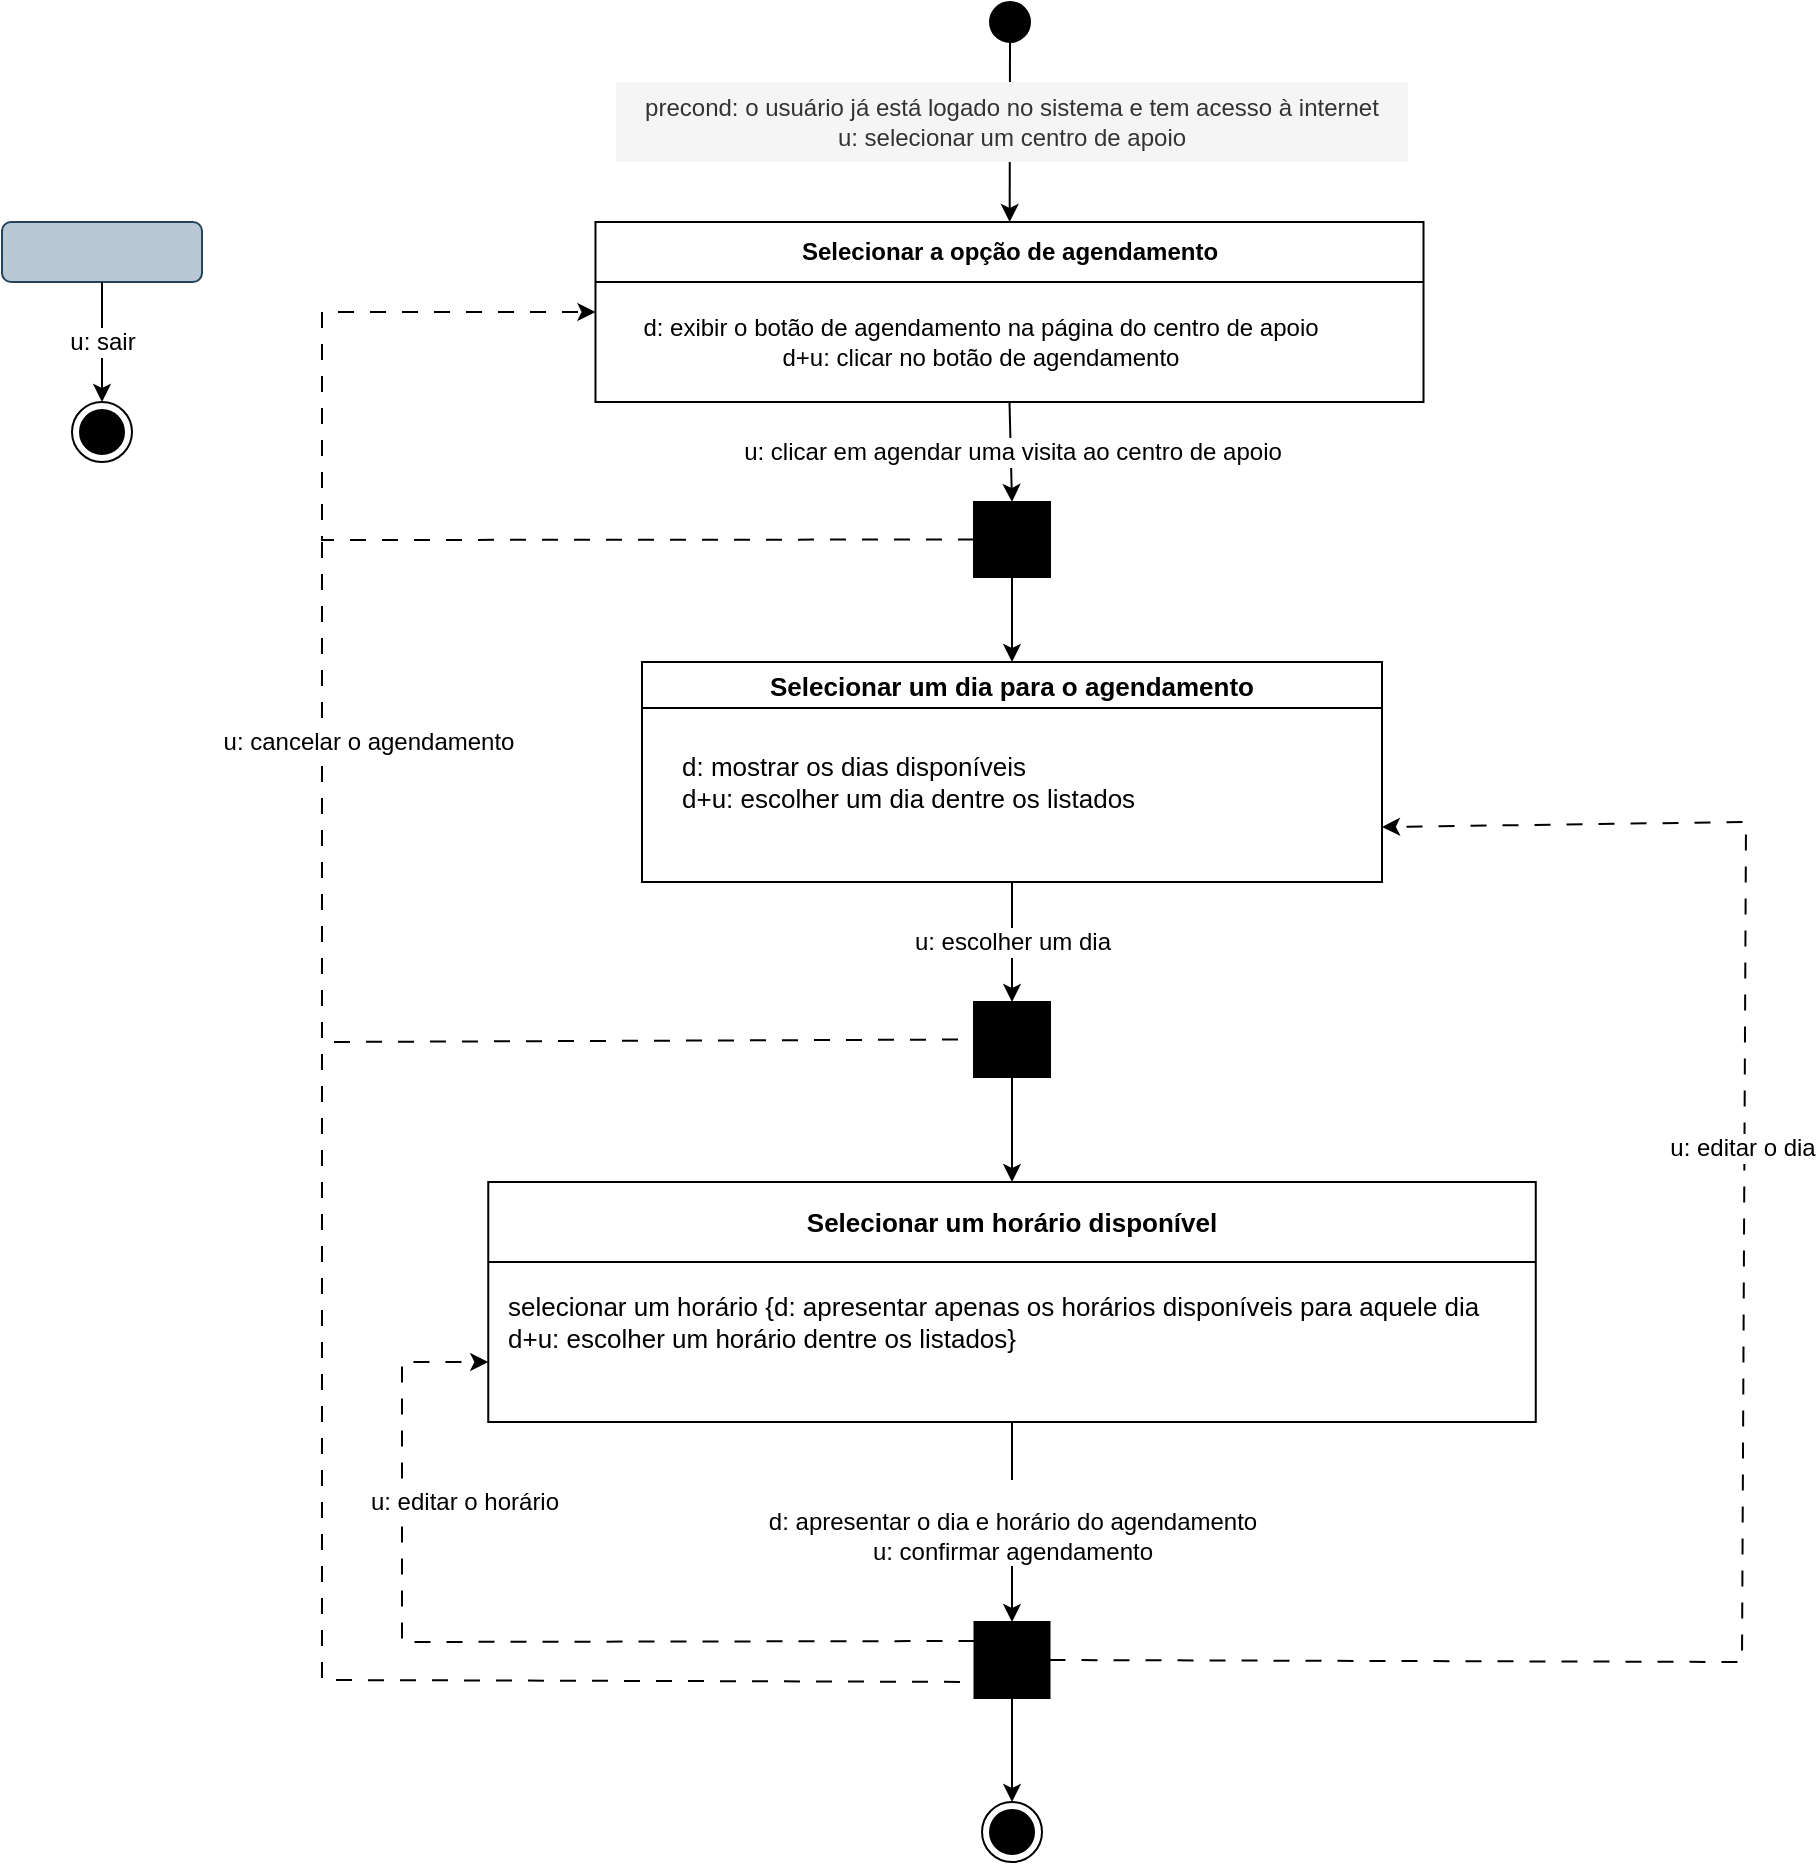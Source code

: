 <mxfile version="25.0.1">
  <diagram name="Página-1" id="4fPj8FKTWWKvgSlPfXeu">
    <mxGraphModel dx="1707" dy="1603" grid="1" gridSize="10" guides="1" tooltips="1" connect="1" arrows="1" fold="1" page="1" pageScale="1" pageWidth="827" pageHeight="1169" math="0" shadow="0">
      <root>
        <mxCell id="0" />
        <mxCell id="1" parent="0" />
        <mxCell id="tzBEl5uezkZAkphJzdvv-1" value="&lt;font style=&quot;font-size: 13px;&quot;&gt;Selecionar um dia para o agendamento&lt;/font&gt;" style="swimlane;whiteSpace=wrap;html=1;" parent="1" vertex="1">
          <mxGeometry x="240" y="220" width="370" height="110" as="geometry" />
        </mxCell>
        <mxCell id="tzBEl5uezkZAkphJzdvv-2" value="&lt;div&gt;&lt;font style=&quot;font-size: 13px;&quot;&gt;d: mostrar os dias disponíveis&lt;/font&gt;&lt;/div&gt;&lt;font style=&quot;font-size: 13px;&quot;&gt;d+u: escolher um dia dentre os listados&lt;/font&gt;" style="text;html=1;align=left;verticalAlign=middle;resizable=0;points=[];autosize=1;strokeColor=none;fillColor=none;rotation=0;" parent="tzBEl5uezkZAkphJzdvv-1" vertex="1">
          <mxGeometry x="18" y="40" width="250" height="40" as="geometry" />
        </mxCell>
        <mxCell id="tzBEl5uezkZAkphJzdvv-5" value="" style="ellipse;whiteSpace=wrap;html=1;aspect=fixed;fillColor=#000000;" parent="1" vertex="1">
          <mxGeometry x="414" y="-110" width="20" height="20" as="geometry" />
        </mxCell>
        <mxCell id="tzBEl5uezkZAkphJzdvv-16" value="" style="edgeStyle=orthogonalEdgeStyle;rounded=0;orthogonalLoop=1;jettySize=auto;html=1;entryX=0.5;entryY=0;entryDx=0;entryDy=0;" parent="1" source="tzBEl5uezkZAkphJzdvv-10" target="tzBEl5uezkZAkphJzdvv-19" edge="1">
          <mxGeometry relative="1" as="geometry">
            <mxPoint x="69.0" y="353.75" as="targetPoint" />
          </mxGeometry>
        </mxCell>
        <mxCell id="tzBEl5uezkZAkphJzdvv-10" value="" style="whiteSpace=wrap;html=1;fontStyle=1;startSize=23;fillColor=#000000;" parent="1" vertex="1">
          <mxGeometry x="406" y="390" width="38" height="37.5" as="geometry" />
        </mxCell>
        <mxCell id="tzBEl5uezkZAkphJzdvv-19" value="&lt;font style=&quot;font-size: 13px;&quot;&gt;Selecionar um horário disponível&lt;/font&gt;" style="swimlane;whiteSpace=wrap;html=1;startSize=40;" parent="1" vertex="1">
          <mxGeometry x="163.13" y="480" width="523.75" height="120" as="geometry" />
        </mxCell>
        <mxCell id="tzBEl5uezkZAkphJzdvv-34" value="&lt;div&gt;&lt;font style=&quot;font-size: 13px;&quot;&gt;selecionar um horário {d: apresentar apenas os horários disponíveis para aquele dia&lt;/font&gt;&lt;/div&gt;&lt;div&gt;&lt;font style=&quot;font-size: 13px;&quot;&gt;d+u: escolher um horário dentre os listados}&lt;/font&gt;&lt;/div&gt;" style="text;html=1;align=left;verticalAlign=middle;resizable=0;points=[];autosize=1;strokeColor=none;fillColor=none;" parent="tzBEl5uezkZAkphJzdvv-19" vertex="1">
          <mxGeometry x="7.5" y="50" width="510" height="40" as="geometry" />
        </mxCell>
        <mxCell id="tzBEl5uezkZAkphJzdvv-75" value="" style="endArrow=classic;html=1;rounded=0;dashed=1;dashPattern=8 8;exitX=0.25;exitY=1;exitDx=0;exitDy=0;entryX=0;entryY=0.75;entryDx=0;entryDy=0;" parent="1" source="tzBEl5uezkZAkphJzdvv-84" target="tzBEl5uezkZAkphJzdvv-19" edge="1">
          <mxGeometry relative="1" as="geometry">
            <mxPoint x="408.5" y="745" as="sourcePoint" />
            <mxPoint x="120" y="540" as="targetPoint" />
            <Array as="points">
              <mxPoint x="120" y="710" />
              <mxPoint x="120" y="570" />
            </Array>
          </mxGeometry>
        </mxCell>
        <mxCell id="tzBEl5uezkZAkphJzdvv-76" value="u: editar o horário" style="edgeLabel;resizable=0;html=1;;align=center;verticalAlign=middle;fontSize=12;" parent="tzBEl5uezkZAkphJzdvv-75" connectable="0" vertex="1">
          <mxGeometry relative="1" as="geometry">
            <mxPoint x="-21" y="-70" as="offset" />
          </mxGeometry>
        </mxCell>
        <mxCell id="tzBEl5uezkZAkphJzdvv-84" value="" style="whiteSpace=wrap;html=1;fontStyle=1;startSize=23;fillColor=#000000;direction=south;" parent="1" vertex="1">
          <mxGeometry x="406.25" y="700" width="37.5" height="38" as="geometry" />
        </mxCell>
        <mxCell id="tzBEl5uezkZAkphJzdvv-90" value="" style="endArrow=classic;html=1;rounded=0;exitX=0.5;exitY=1;exitDx=0;exitDy=0;" parent="1" source="tzBEl5uezkZAkphJzdvv-1" target="tzBEl5uezkZAkphJzdvv-10" edge="1">
          <mxGeometry relative="1" as="geometry">
            <mxPoint x="230" y="340" as="sourcePoint" />
            <mxPoint x="330" y="340" as="targetPoint" />
          </mxGeometry>
        </mxCell>
        <mxCell id="tzBEl5uezkZAkphJzdvv-91" value="u: escolher um dia" style="edgeLabel;resizable=0;html=1;;align=center;verticalAlign=middle;fontSize=12;" parent="tzBEl5uezkZAkphJzdvv-90" connectable="0" vertex="1">
          <mxGeometry relative="1" as="geometry" />
        </mxCell>
        <mxCell id="tzBEl5uezkZAkphJzdvv-92" value="" style="endArrow=classic;html=1;rounded=0;exitX=0.5;exitY=1;exitDx=0;exitDy=0;entryX=0;entryY=0.5;entryDx=0;entryDy=0;" parent="1" source="tzBEl5uezkZAkphJzdvv-19" target="tzBEl5uezkZAkphJzdvv-84" edge="1">
          <mxGeometry relative="1" as="geometry">
            <mxPoint x="230" y="540" as="sourcePoint" />
            <mxPoint x="330" y="540" as="targetPoint" />
          </mxGeometry>
        </mxCell>
        <mxCell id="tzBEl5uezkZAkphJzdvv-93" value="&lt;div&gt;&lt;br&gt;&lt;/div&gt;&lt;div&gt;&lt;div&gt;d: apresentar o dia e horário do agendamento&lt;/div&gt;u: confirmar agendamento&lt;/div&gt;" style="edgeLabel;resizable=0;html=1;;align=center;verticalAlign=middle;fontSize=12;" parent="tzBEl5uezkZAkphJzdvv-92" connectable="0" vertex="1">
          <mxGeometry relative="1" as="geometry" />
        </mxCell>
        <mxCell id="tzBEl5uezkZAkphJzdvv-95" value="" style="endArrow=classic;html=1;rounded=0;dashed=1;dashPattern=8 8;exitX=0.5;exitY=0;exitDx=0;exitDy=0;entryX=1;entryY=0.75;entryDx=0;entryDy=0;" parent="1" source="tzBEl5uezkZAkphJzdvv-84" target="tzBEl5uezkZAkphJzdvv-1" edge="1">
          <mxGeometry relative="1" as="geometry">
            <mxPoint x="380.0" y="709.0" as="sourcePoint" />
            <mxPoint x="746.25" y="530" as="targetPoint" />
            <Array as="points">
              <mxPoint x="790" y="720" />
              <mxPoint x="792" y="300" />
            </Array>
          </mxGeometry>
        </mxCell>
        <mxCell id="tzBEl5uezkZAkphJzdvv-96" value="u: editar o dia" style="edgeLabel;resizable=0;html=1;;align=center;verticalAlign=middle;fontSize=12;" parent="tzBEl5uezkZAkphJzdvv-95" connectable="0" vertex="1">
          <mxGeometry relative="1" as="geometry">
            <mxPoint x="-1" y="-130" as="offset" />
          </mxGeometry>
        </mxCell>
        <mxCell id="tzBEl5uezkZAkphJzdvv-101" value="" style="ellipse;html=1;shape=endState;fillColor=#000000;strokeColor=#000000;" parent="1" vertex="1">
          <mxGeometry x="410.01" y="790" width="30" height="30" as="geometry" />
        </mxCell>
        <mxCell id="tzBEl5uezkZAkphJzdvv-102" value="" style="endArrow=classic;html=1;rounded=0;exitX=1;exitY=0.5;exitDx=0;exitDy=0;entryX=0.5;entryY=0;entryDx=0;entryDy=0;" parent="1" source="tzBEl5uezkZAkphJzdvv-84" target="tzBEl5uezkZAkphJzdvv-101" edge="1">
          <mxGeometry relative="1" as="geometry">
            <mxPoint x="420" y="790" as="sourcePoint" />
            <mxPoint x="520" y="790" as="targetPoint" />
          </mxGeometry>
        </mxCell>
        <mxCell id="tzBEl5uezkZAkphJzdvv-104" value="" style="rounded=1;whiteSpace=wrap;html=1;fillColor=#bac8d3;strokeColor=#23445d;" parent="1" vertex="1">
          <mxGeometry x="-80" width="100" height="30" as="geometry" />
        </mxCell>
        <mxCell id="tzBEl5uezkZAkphJzdvv-108" value="" style="endArrow=classic;html=1;rounded=0;exitX=0.5;exitY=1;exitDx=0;exitDy=0;entryX=0.5;entryY=0;entryDx=0;entryDy=0;" parent="1" source="tzBEl5uezkZAkphJzdvv-104" target="tzBEl5uezkZAkphJzdvv-110" edge="1">
          <mxGeometry relative="1" as="geometry">
            <mxPoint x="70" y="230" as="sourcePoint" />
            <mxPoint x="112" y="240" as="targetPoint" />
          </mxGeometry>
        </mxCell>
        <mxCell id="tzBEl5uezkZAkphJzdvv-109" value="u: sair" style="edgeLabel;resizable=0;html=1;;align=center;verticalAlign=middle;fontSize=12;" parent="tzBEl5uezkZAkphJzdvv-108" connectable="0" vertex="1">
          <mxGeometry relative="1" as="geometry" />
        </mxCell>
        <mxCell id="tzBEl5uezkZAkphJzdvv-110" value="" style="ellipse;html=1;shape=endState;fillColor=#000000;strokeColor=#000000;" parent="1" vertex="1">
          <mxGeometry x="-45.0" y="90" width="30" height="30" as="geometry" />
        </mxCell>
        <mxCell id="tzBEl5uezkZAkphJzdvv-112" value="" style="endArrow=classic;html=1;rounded=0;exitX=0.5;exitY=1;exitDx=0;exitDy=0;" parent="1" source="tzBEl5uezkZAkphJzdvv-5" target="tzBEl5uezkZAkphJzdvv-114" edge="1">
          <mxGeometry relative="1" as="geometry">
            <mxPoint x="410" y="70" as="sourcePoint" />
            <mxPoint x="424" y="-10" as="targetPoint" />
          </mxGeometry>
        </mxCell>
        <mxCell id="tzBEl5uezkZAkphJzdvv-114" value="Selecionar a opção de agendamento" style="swimlane;whiteSpace=wrap;html=1;startSize=30;" parent="1" vertex="1">
          <mxGeometry x="216.74" width="414.01" height="90" as="geometry" />
        </mxCell>
        <mxCell id="tzBEl5uezkZAkphJzdvv-119" value="d: exibir o botão de agendamento na página do centro de apoio&lt;div&gt;d+u: clicar no botão de agendamento&lt;/div&gt;" style="text;html=1;align=center;verticalAlign=middle;resizable=0;points=[];autosize=1;strokeColor=none;fillColor=none;" parent="tzBEl5uezkZAkphJzdvv-114" vertex="1">
          <mxGeometry x="12" y="40" width="360" height="40" as="geometry" />
        </mxCell>
        <mxCell id="tzBEl5uezkZAkphJzdvv-117" value="&lt;div style=&quot;&quot;&gt;precond: o usuário já está logado no sistema e tem acesso à internet&lt;/div&gt;&lt;div style=&quot;&quot;&gt;&lt;span style=&quot;background-color: initial;&quot;&gt;u: selecionar um centro de apoio&lt;/span&gt;&lt;/div&gt;" style="text;html=1;align=center;verticalAlign=middle;whiteSpace=wrap;rounded=0;fillColor=#f5f5f5;fontColor=#333333;strokeColor=none;" parent="1" vertex="1">
          <mxGeometry x="227.12" y="-70" width="395.77" height="40" as="geometry" />
        </mxCell>
        <mxCell id="tzBEl5uezkZAkphJzdvv-120" value="" style="endArrow=classic;html=1;rounded=0;exitX=0.5;exitY=1;exitDx=0;exitDy=0;entryX=0.5;entryY=0;entryDx=0;entryDy=0;" parent="1" source="tzBEl5uezkZAkphJzdvv-114" target="tzBEl5uezkZAkphJzdvv-124" edge="1">
          <mxGeometry relative="1" as="geometry">
            <mxPoint x="424.37" y="90" as="sourcePoint" />
            <mxPoint x="424" y="120" as="targetPoint" />
          </mxGeometry>
        </mxCell>
        <mxCell id="tzBEl5uezkZAkphJzdvv-121" value="u: clicar em agendar uma visita ao centro de apoio" style="edgeLabel;resizable=0;html=1;;align=center;verticalAlign=middle;fontSize=12;" parent="tzBEl5uezkZAkphJzdvv-120" connectable="0" vertex="1">
          <mxGeometry relative="1" as="geometry" />
        </mxCell>
        <mxCell id="tzBEl5uezkZAkphJzdvv-124" value="" style="whiteSpace=wrap;html=1;fontStyle=1;startSize=23;fillColor=#000000;" parent="1" vertex="1">
          <mxGeometry x="406" y="140" width="38" height="37.5" as="geometry" />
        </mxCell>
        <mxCell id="tzBEl5uezkZAkphJzdvv-125" value="" style="edgeStyle=orthogonalEdgeStyle;rounded=0;orthogonalLoop=1;jettySize=auto;html=1;entryX=0.5;entryY=0;entryDx=0;entryDy=0;exitX=0.5;exitY=1;exitDx=0;exitDy=0;" parent="1" source="tzBEl5uezkZAkphJzdvv-124" target="tzBEl5uezkZAkphJzdvv-1" edge="1">
          <mxGeometry relative="1" as="geometry">
            <mxPoint x="461" y="168" as="sourcePoint" />
            <mxPoint x="460" y="220" as="targetPoint" />
          </mxGeometry>
        </mxCell>
        <mxCell id="tzBEl5uezkZAkphJzdvv-134" value="" style="endArrow=none;html=1;rounded=0;dashed=1;dashPattern=8 8;entryX=0;entryY=0.5;entryDx=0;entryDy=0;" parent="1" target="tzBEl5uezkZAkphJzdvv-10" edge="1">
          <mxGeometry width="50" height="50" relative="1" as="geometry">
            <mxPoint x="80" y="160" as="sourcePoint" />
            <mxPoint x="386" y="408.75" as="targetPoint" />
            <Array as="points">
              <mxPoint x="80" y="350" />
              <mxPoint x="80" y="410" />
            </Array>
          </mxGeometry>
        </mxCell>
        <mxCell id="MHrtHbmlMicYs49glS4B-1" value="" style="endArrow=classic;html=1;rounded=0;entryX=0;entryY=0.5;entryDx=0;entryDy=0;exitX=0;exitY=0.5;exitDx=0;exitDy=0;dashed=1;dashPattern=8 8;" edge="1" parent="1" source="tzBEl5uezkZAkphJzdvv-124" target="tzBEl5uezkZAkphJzdvv-114">
          <mxGeometry relative="1" as="geometry">
            <mxPoint x="346" y="158.75" as="sourcePoint" />
            <mxPoint x="156.74" y="45" as="targetPoint" />
            <Array as="points">
              <mxPoint x="80" y="159" />
              <mxPoint x="80" y="45" />
            </Array>
          </mxGeometry>
        </mxCell>
        <mxCell id="MHrtHbmlMicYs49glS4B-2" value="&lt;span style=&quot;font-size: 12px;&quot;&gt;u: cancelar o agendamento&lt;/span&gt;" style="edgeLabel;resizable=0;html=1;;align=center;verticalAlign=middle;" connectable="0" vertex="1" parent="MHrtHbmlMicYs49glS4B-1">
          <mxGeometry relative="1" as="geometry">
            <mxPoint x="-15" y="101" as="offset" />
          </mxGeometry>
        </mxCell>
        <mxCell id="MHrtHbmlMicYs49glS4B-3" value="" style="endArrow=none;html=1;rounded=0;dashed=1;dashPattern=8 8;" edge="1" parent="1">
          <mxGeometry width="50" height="50" relative="1" as="geometry">
            <mxPoint x="80" y="400" as="sourcePoint" />
            <mxPoint x="420" y="730" as="targetPoint" />
            <Array as="points">
              <mxPoint x="80" y="729" />
            </Array>
          </mxGeometry>
        </mxCell>
      </root>
    </mxGraphModel>
  </diagram>
</mxfile>
